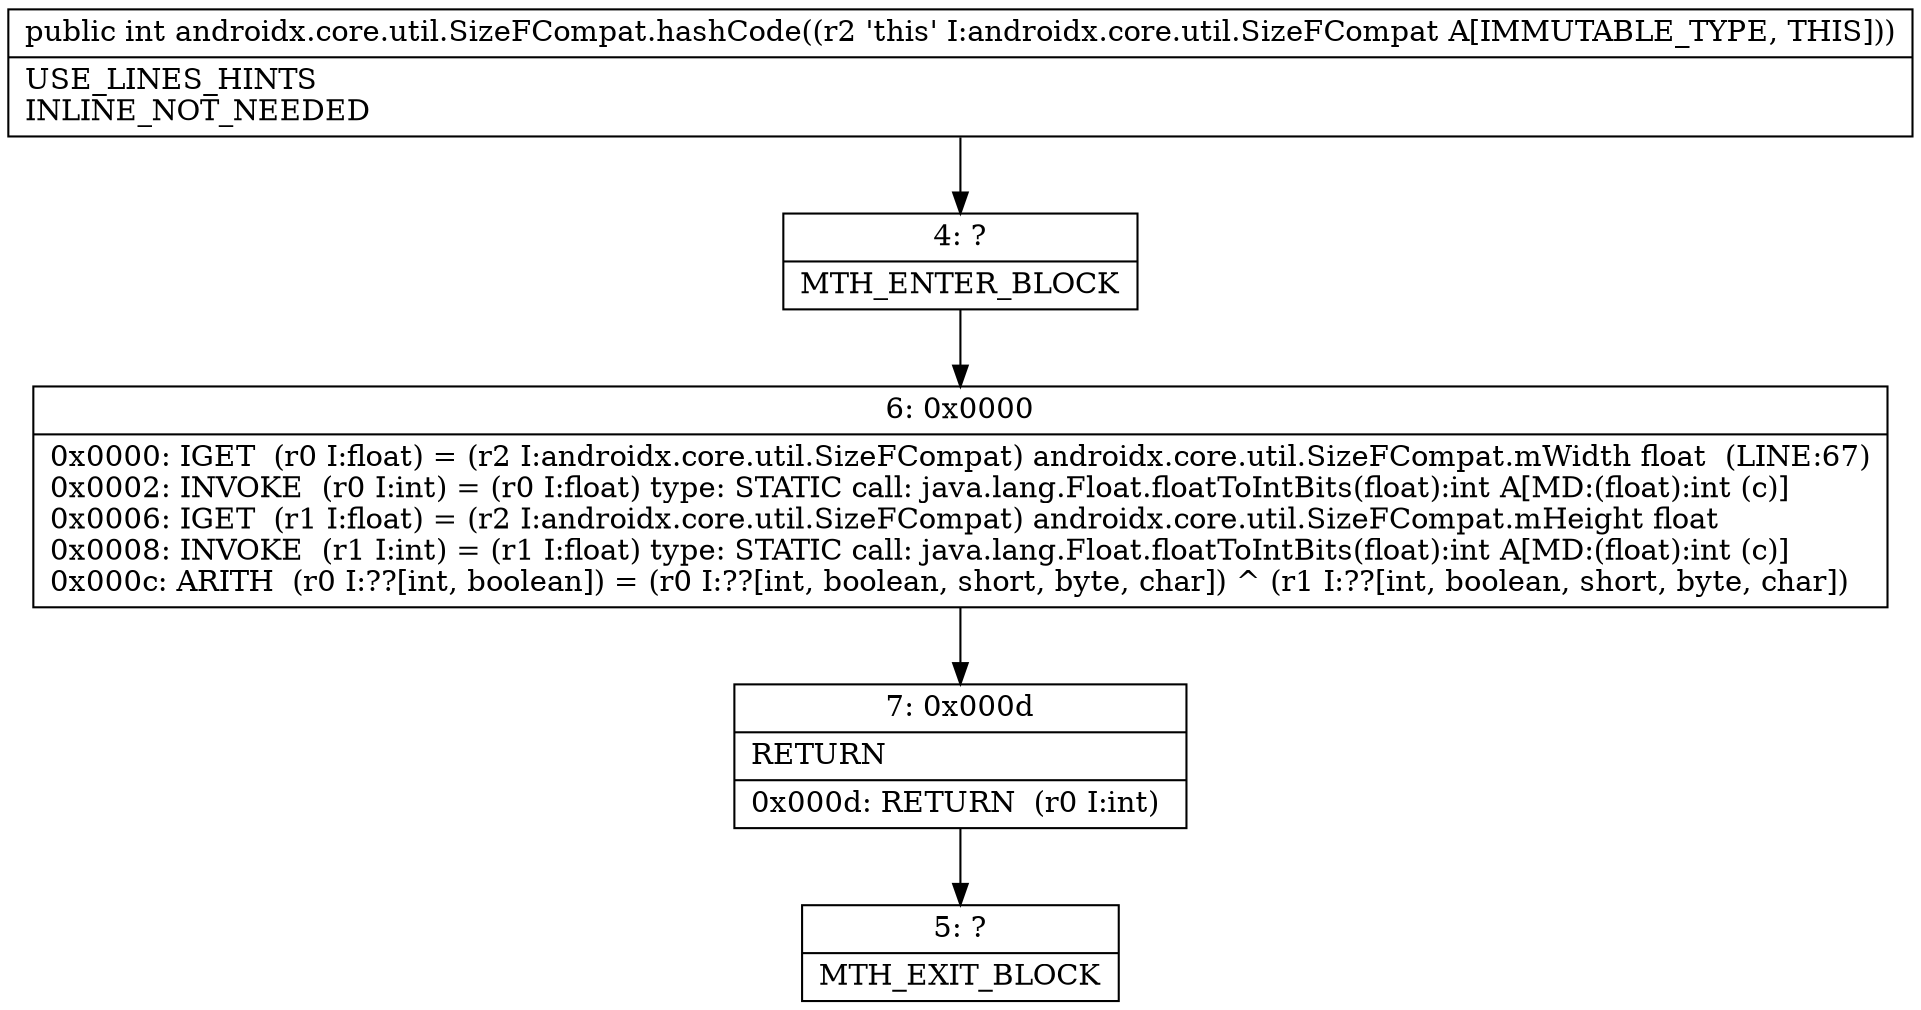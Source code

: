 digraph "CFG forandroidx.core.util.SizeFCompat.hashCode()I" {
Node_4 [shape=record,label="{4\:\ ?|MTH_ENTER_BLOCK\l}"];
Node_6 [shape=record,label="{6\:\ 0x0000|0x0000: IGET  (r0 I:float) = (r2 I:androidx.core.util.SizeFCompat) androidx.core.util.SizeFCompat.mWidth float  (LINE:67)\l0x0002: INVOKE  (r0 I:int) = (r0 I:float) type: STATIC call: java.lang.Float.floatToIntBits(float):int A[MD:(float):int (c)]\l0x0006: IGET  (r1 I:float) = (r2 I:androidx.core.util.SizeFCompat) androidx.core.util.SizeFCompat.mHeight float \l0x0008: INVOKE  (r1 I:int) = (r1 I:float) type: STATIC call: java.lang.Float.floatToIntBits(float):int A[MD:(float):int (c)]\l0x000c: ARITH  (r0 I:??[int, boolean]) = (r0 I:??[int, boolean, short, byte, char]) ^ (r1 I:??[int, boolean, short, byte, char]) \l}"];
Node_7 [shape=record,label="{7\:\ 0x000d|RETURN\l|0x000d: RETURN  (r0 I:int) \l}"];
Node_5 [shape=record,label="{5\:\ ?|MTH_EXIT_BLOCK\l}"];
MethodNode[shape=record,label="{public int androidx.core.util.SizeFCompat.hashCode((r2 'this' I:androidx.core.util.SizeFCompat A[IMMUTABLE_TYPE, THIS]))  | USE_LINES_HINTS\lINLINE_NOT_NEEDED\l}"];
MethodNode -> Node_4;Node_4 -> Node_6;
Node_6 -> Node_7;
Node_7 -> Node_5;
}

